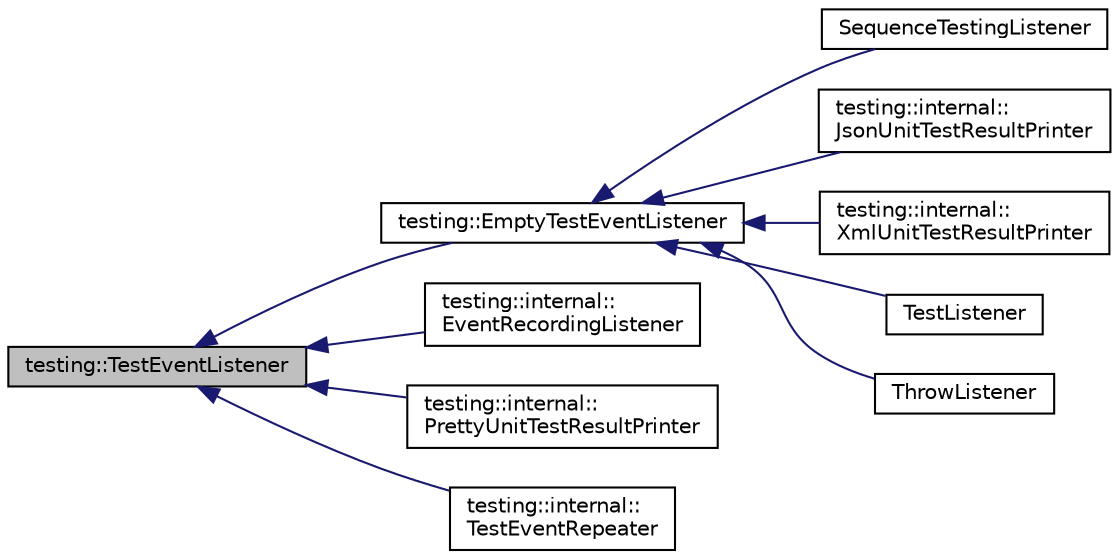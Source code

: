 digraph "testing::TestEventListener"
{
  edge [fontname="Helvetica",fontsize="10",labelfontname="Helvetica",labelfontsize="10"];
  node [fontname="Helvetica",fontsize="10",shape=record];
  rankdir="LR";
  Node0 [label="testing::TestEventListener",height=0.2,width=0.4,color="black", fillcolor="grey75", style="filled", fontcolor="black"];
  Node0 -> Node1 [dir="back",color="midnightblue",fontsize="10",style="solid",fontname="Helvetica"];
  Node1 [label="testing::EmptyTestEventListener",height=0.2,width=0.4,color="black", fillcolor="white", style="filled",URL="$classtesting_1_1EmptyTestEventListener.html"];
  Node1 -> Node2 [dir="back",color="midnightblue",fontsize="10",style="solid",fontname="Helvetica"];
  Node2 [label="SequenceTestingListener",height=0.2,width=0.4,color="black", fillcolor="white", style="filled",URL="$classSequenceTestingListener.html"];
  Node1 -> Node3 [dir="back",color="midnightblue",fontsize="10",style="solid",fontname="Helvetica"];
  Node3 [label="testing::internal::\lJsonUnitTestResultPrinter",height=0.2,width=0.4,color="black", fillcolor="white", style="filled",URL="$classtesting_1_1internal_1_1JsonUnitTestResultPrinter.html"];
  Node1 -> Node4 [dir="back",color="midnightblue",fontsize="10",style="solid",fontname="Helvetica"];
  Node4 [label="testing::internal::\lXmlUnitTestResultPrinter",height=0.2,width=0.4,color="black", fillcolor="white", style="filled",URL="$classtesting_1_1internal_1_1XmlUnitTestResultPrinter.html"];
  Node1 -> Node5 [dir="back",color="midnightblue",fontsize="10",style="solid",fontname="Helvetica"];
  Node5 [label="TestListener",height=0.2,width=0.4,color="black", fillcolor="white", style="filled",URL="$classTestListener.html"];
  Node1 -> Node6 [dir="back",color="midnightblue",fontsize="10",style="solid",fontname="Helvetica"];
  Node6 [label="ThrowListener",height=0.2,width=0.4,color="black", fillcolor="white", style="filled",URL="$classThrowListener.html"];
  Node0 -> Node7 [dir="back",color="midnightblue",fontsize="10",style="solid",fontname="Helvetica"];
  Node7 [label="testing::internal::\lEventRecordingListener",height=0.2,width=0.4,color="black", fillcolor="white", style="filled",URL="$classtesting_1_1internal_1_1EventRecordingListener.html"];
  Node0 -> Node8 [dir="back",color="midnightblue",fontsize="10",style="solid",fontname="Helvetica"];
  Node8 [label="testing::internal::\lPrettyUnitTestResultPrinter",height=0.2,width=0.4,color="black", fillcolor="white", style="filled",URL="$classtesting_1_1internal_1_1PrettyUnitTestResultPrinter.html"];
  Node0 -> Node9 [dir="back",color="midnightblue",fontsize="10",style="solid",fontname="Helvetica"];
  Node9 [label="testing::internal::\lTestEventRepeater",height=0.2,width=0.4,color="black", fillcolor="white", style="filled",URL="$classtesting_1_1internal_1_1TestEventRepeater.html"];
}
